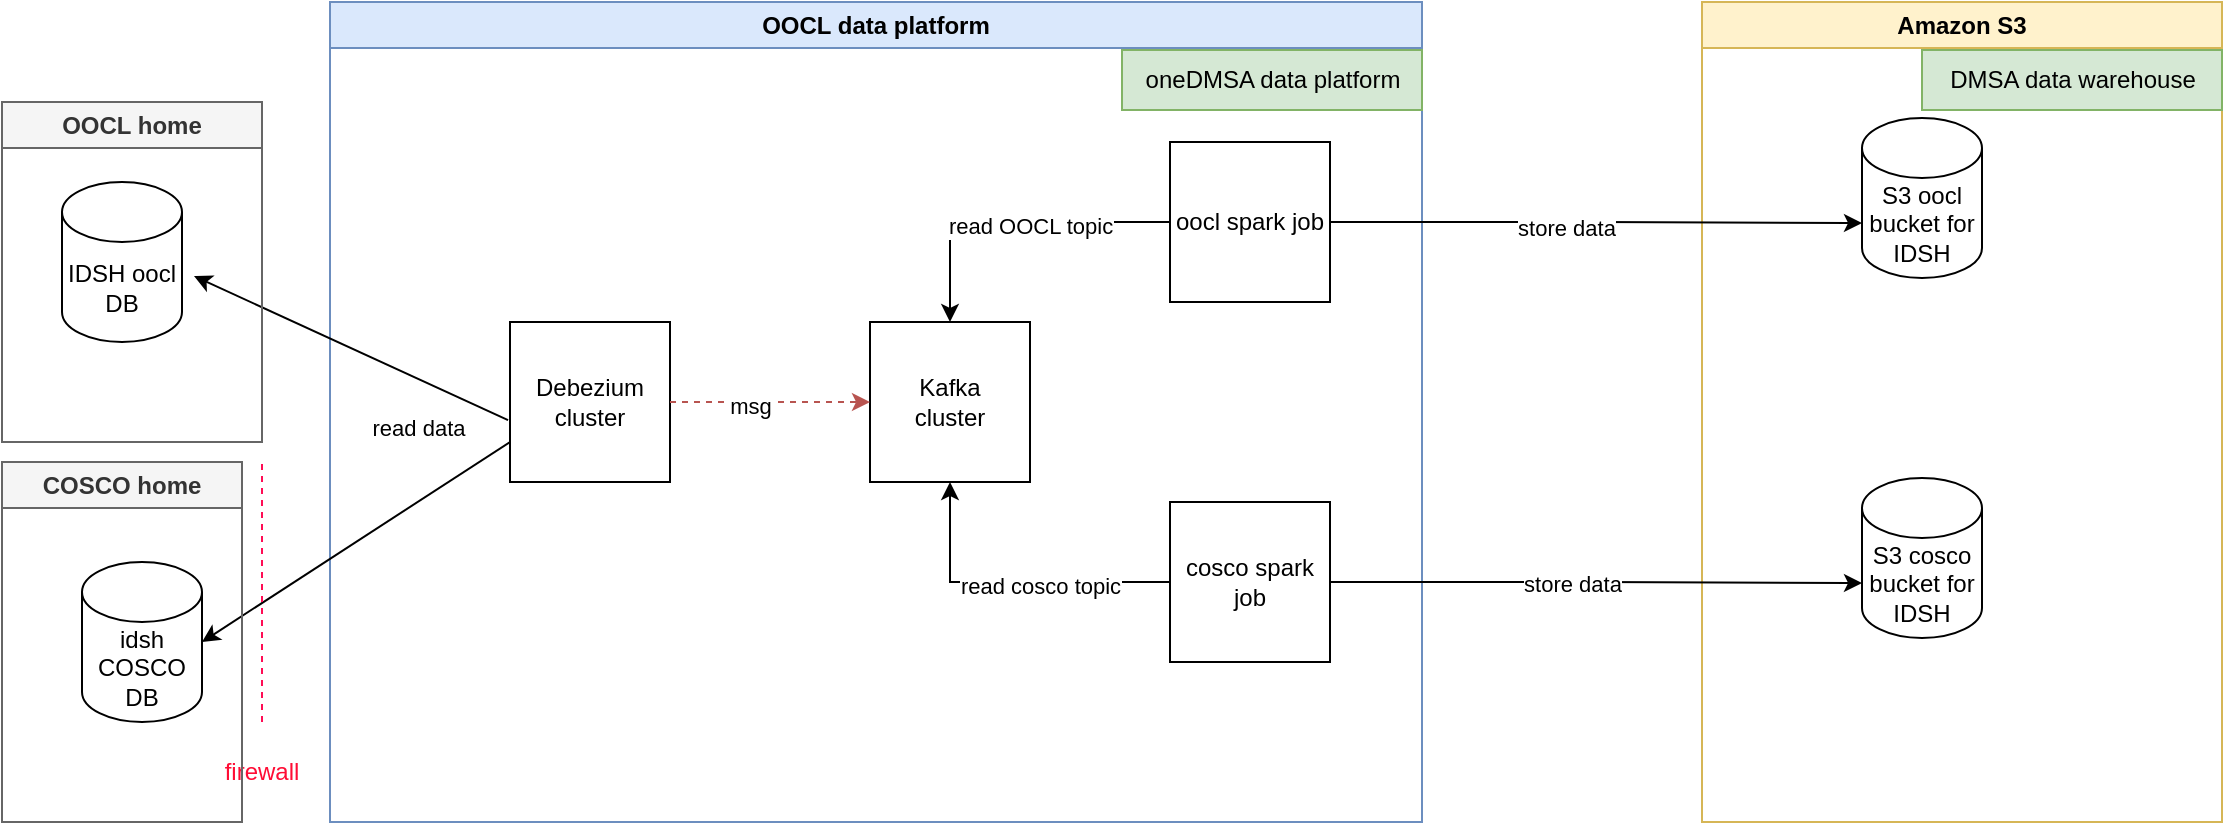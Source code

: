 <mxfile version="21.1.8" type="github">
  <diagram id="C5RBs43oDa-KdzZeNtuy" name="Page-1">
    <mxGraphModel dx="1434" dy="764" grid="1" gridSize="10" guides="1" tooltips="1" connect="1" arrows="1" fold="1" page="1" pageScale="1" pageWidth="1200" pageHeight="1920" math="0" shadow="0">
      <root>
        <mxCell id="WIyWlLk6GJQsqaUBKTNV-0" />
        <mxCell id="WIyWlLk6GJQsqaUBKTNV-1" parent="WIyWlLk6GJQsqaUBKTNV-0" />
        <mxCell id="fh893t8nvmRz90Sv5jeE-0" value="OOCL data platform" style="swimlane;whiteSpace=wrap;html=1;fillColor=#dae8fc;strokeColor=#6c8ebf;" vertex="1" parent="WIyWlLk6GJQsqaUBKTNV-1">
          <mxGeometry x="164" y="360" width="546" height="410" as="geometry" />
        </mxCell>
        <mxCell id="fh893t8nvmRz90Sv5jeE-6" value="Debezium&lt;br&gt;cluster" style="whiteSpace=wrap;html=1;aspect=fixed;" vertex="1" parent="fh893t8nvmRz90Sv5jeE-0">
          <mxGeometry x="90" y="160" width="80" height="80" as="geometry" />
        </mxCell>
        <mxCell id="fh893t8nvmRz90Sv5jeE-7" value="Kafka&lt;br&gt;cluster" style="whiteSpace=wrap;html=1;aspect=fixed;" vertex="1" parent="fh893t8nvmRz90Sv5jeE-0">
          <mxGeometry x="270" y="160" width="80" height="80" as="geometry" />
        </mxCell>
        <mxCell id="fh893t8nvmRz90Sv5jeE-13" value="" style="endArrow=classic;html=1;rounded=0;exitX=1;exitY=0.5;exitDx=0;exitDy=0;fillColor=#f8cecc;strokeColor=#b85450;dashed=1;" edge="1" parent="fh893t8nvmRz90Sv5jeE-0" source="fh893t8nvmRz90Sv5jeE-6" target="fh893t8nvmRz90Sv5jeE-7">
          <mxGeometry width="50" height="50" relative="1" as="geometry">
            <mxPoint x="360" y="380" as="sourcePoint" />
            <mxPoint x="410" y="330" as="targetPoint" />
          </mxGeometry>
        </mxCell>
        <mxCell id="fh893t8nvmRz90Sv5jeE-15" value="msg" style="edgeLabel;html=1;align=center;verticalAlign=middle;resizable=0;points=[];" vertex="1" connectable="0" parent="fh893t8nvmRz90Sv5jeE-13">
          <mxGeometry x="-0.2" y="-2" relative="1" as="geometry">
            <mxPoint as="offset" />
          </mxGeometry>
        </mxCell>
        <mxCell id="fh893t8nvmRz90Sv5jeE-20" style="edgeStyle=orthogonalEdgeStyle;rounded=0;orthogonalLoop=1;jettySize=auto;html=1;entryX=0.5;entryY=0;entryDx=0;entryDy=0;" edge="1" parent="fh893t8nvmRz90Sv5jeE-0" source="fh893t8nvmRz90Sv5jeE-16" target="fh893t8nvmRz90Sv5jeE-7">
          <mxGeometry relative="1" as="geometry" />
        </mxCell>
        <mxCell id="fh893t8nvmRz90Sv5jeE-21" value="read OOCL topic" style="edgeLabel;html=1;align=center;verticalAlign=middle;resizable=0;points=[];" vertex="1" connectable="0" parent="fh893t8nvmRz90Sv5jeE-20">
          <mxGeometry x="-0.125" y="2" relative="1" as="geometry">
            <mxPoint as="offset" />
          </mxGeometry>
        </mxCell>
        <mxCell id="fh893t8nvmRz90Sv5jeE-16" value="oocl spark job" style="whiteSpace=wrap;html=1;aspect=fixed;" vertex="1" parent="fh893t8nvmRz90Sv5jeE-0">
          <mxGeometry x="420" y="70" width="80" height="80" as="geometry" />
        </mxCell>
        <mxCell id="fh893t8nvmRz90Sv5jeE-19" style="edgeStyle=orthogonalEdgeStyle;rounded=0;orthogonalLoop=1;jettySize=auto;html=1;entryX=0.5;entryY=1;entryDx=0;entryDy=0;" edge="1" parent="fh893t8nvmRz90Sv5jeE-0" source="fh893t8nvmRz90Sv5jeE-17" target="fh893t8nvmRz90Sv5jeE-7">
          <mxGeometry relative="1" as="geometry" />
        </mxCell>
        <mxCell id="fh893t8nvmRz90Sv5jeE-22" value="read cosco topic" style="edgeLabel;html=1;align=center;verticalAlign=middle;resizable=0;points=[];" vertex="1" connectable="0" parent="fh893t8nvmRz90Sv5jeE-19">
          <mxGeometry x="-0.188" y="2" relative="1" as="geometry">
            <mxPoint as="offset" />
          </mxGeometry>
        </mxCell>
        <mxCell id="fh893t8nvmRz90Sv5jeE-17" value="cosco spark job" style="whiteSpace=wrap;html=1;aspect=fixed;" vertex="1" parent="fh893t8nvmRz90Sv5jeE-0">
          <mxGeometry x="420" y="250" width="80" height="80" as="geometry" />
        </mxCell>
        <mxCell id="fh893t8nvmRz90Sv5jeE-28" value="oneDMSA data platform" style="text;html=1;align=center;verticalAlign=middle;resizable=0;points=[];autosize=1;strokeColor=#82b366;fillColor=#d5e8d4;" vertex="1" parent="fh893t8nvmRz90Sv5jeE-0">
          <mxGeometry x="396" y="24" width="150" height="30" as="geometry" />
        </mxCell>
        <mxCell id="fh893t8nvmRz90Sv5jeE-3" value="Amazon S3" style="swimlane;whiteSpace=wrap;html=1;fillColor=#fff2cc;strokeColor=#d6b656;" vertex="1" parent="WIyWlLk6GJQsqaUBKTNV-1">
          <mxGeometry x="850" y="360" width="260" height="410" as="geometry" />
        </mxCell>
        <mxCell id="fh893t8nvmRz90Sv5jeE-1" value="S3 oocl bucket for IDSH" style="shape=cylinder3;whiteSpace=wrap;html=1;boundedLbl=1;backgroundOutline=1;size=15;" vertex="1" parent="fh893t8nvmRz90Sv5jeE-3">
          <mxGeometry x="80" y="58" width="60" height="80" as="geometry" />
        </mxCell>
        <mxCell id="fh893t8nvmRz90Sv5jeE-2" value="S3 cosco bucket for IDSH" style="shape=cylinder3;whiteSpace=wrap;html=1;boundedLbl=1;backgroundOutline=1;size=15;" vertex="1" parent="fh893t8nvmRz90Sv5jeE-3">
          <mxGeometry x="80" y="238" width="60" height="80" as="geometry" />
        </mxCell>
        <mxCell id="fh893t8nvmRz90Sv5jeE-27" value="DMSA data warehouse" style="text;html=1;align=center;verticalAlign=middle;resizable=0;points=[];autosize=1;strokeColor=#82b366;fillColor=#d5e8d4;" vertex="1" parent="fh893t8nvmRz90Sv5jeE-3">
          <mxGeometry x="110" y="24" width="150" height="30" as="geometry" />
        </mxCell>
        <mxCell id="fh893t8nvmRz90Sv5jeE-4" value="idsh COSCO DB" style="shape=cylinder3;whiteSpace=wrap;html=1;boundedLbl=1;backgroundOutline=1;size=15;" vertex="1" parent="WIyWlLk6GJQsqaUBKTNV-1">
          <mxGeometry x="40" y="640" width="60" height="80" as="geometry" />
        </mxCell>
        <mxCell id="fh893t8nvmRz90Sv5jeE-5" value="IDSH oocl DB" style="shape=cylinder3;whiteSpace=wrap;html=1;boundedLbl=1;backgroundOutline=1;size=15;" vertex="1" parent="WIyWlLk6GJQsqaUBKTNV-1">
          <mxGeometry x="30" y="450" width="60" height="80" as="geometry" />
        </mxCell>
        <mxCell id="fh893t8nvmRz90Sv5jeE-8" value="" style="endArrow=classic;html=1;rounded=0;exitX=-0.012;exitY=0.613;exitDx=0;exitDy=0;exitPerimeter=0;entryX=1.1;entryY=0.588;entryDx=0;entryDy=0;entryPerimeter=0;" edge="1" parent="WIyWlLk6GJQsqaUBKTNV-1" source="fh893t8nvmRz90Sv5jeE-6" target="fh893t8nvmRz90Sv5jeE-5">
          <mxGeometry width="50" height="50" relative="1" as="geometry">
            <mxPoint x="540" y="670" as="sourcePoint" />
            <mxPoint x="590" y="620" as="targetPoint" />
          </mxGeometry>
        </mxCell>
        <mxCell id="fh893t8nvmRz90Sv5jeE-9" value="read data" style="edgeLabel;html=1;align=center;verticalAlign=middle;resizable=0;points=[];" vertex="1" connectable="0" parent="fh893t8nvmRz90Sv5jeE-8">
          <mxGeometry x="0.283" y="1" relative="1" as="geometry">
            <mxPoint x="56" y="49" as="offset" />
          </mxGeometry>
        </mxCell>
        <mxCell id="fh893t8nvmRz90Sv5jeE-10" value="" style="endArrow=classic;html=1;rounded=0;exitX=0;exitY=0.75;exitDx=0;exitDy=0;entryX=1;entryY=0.5;entryDx=0;entryDy=0;entryPerimeter=0;" edge="1" parent="WIyWlLk6GJQsqaUBKTNV-1" source="fh893t8nvmRz90Sv5jeE-6" target="fh893t8nvmRz90Sv5jeE-4">
          <mxGeometry width="50" height="50" relative="1" as="geometry">
            <mxPoint x="540" y="670" as="sourcePoint" />
            <mxPoint x="590" y="620" as="targetPoint" />
          </mxGeometry>
        </mxCell>
        <mxCell id="fh893t8nvmRz90Sv5jeE-11" value="" style="endArrow=none;dashed=1;html=1;rounded=0;strokeColor=#FF0D55;" edge="1" parent="WIyWlLk6GJQsqaUBKTNV-1">
          <mxGeometry width="50" height="50" relative="1" as="geometry">
            <mxPoint x="130" y="720" as="sourcePoint" />
            <mxPoint x="130" y="590" as="targetPoint" />
          </mxGeometry>
        </mxCell>
        <mxCell id="fh893t8nvmRz90Sv5jeE-12" value="&lt;font color=&quot;#ff0d35&quot;&gt;firewall&lt;/font&gt;" style="text;html=1;strokeColor=none;fillColor=none;align=center;verticalAlign=middle;whiteSpace=wrap;rounded=0;" vertex="1" parent="WIyWlLk6GJQsqaUBKTNV-1">
          <mxGeometry x="100" y="730" width="60" height="30" as="geometry" />
        </mxCell>
        <mxCell id="fh893t8nvmRz90Sv5jeE-23" style="edgeStyle=orthogonalEdgeStyle;rounded=0;orthogonalLoop=1;jettySize=auto;html=1;entryX=0;entryY=0;entryDx=0;entryDy=52.5;entryPerimeter=0;" edge="1" parent="WIyWlLk6GJQsqaUBKTNV-1" source="fh893t8nvmRz90Sv5jeE-16" target="fh893t8nvmRz90Sv5jeE-1">
          <mxGeometry relative="1" as="geometry" />
        </mxCell>
        <mxCell id="fh893t8nvmRz90Sv5jeE-25" value="store data" style="edgeLabel;html=1;align=center;verticalAlign=middle;resizable=0;points=[];" vertex="1" connectable="0" parent="fh893t8nvmRz90Sv5jeE-23">
          <mxGeometry x="-0.114" y="-3" relative="1" as="geometry">
            <mxPoint as="offset" />
          </mxGeometry>
        </mxCell>
        <mxCell id="fh893t8nvmRz90Sv5jeE-24" style="edgeStyle=orthogonalEdgeStyle;rounded=0;orthogonalLoop=1;jettySize=auto;html=1;entryX=0;entryY=0;entryDx=0;entryDy=52.5;entryPerimeter=0;" edge="1" parent="WIyWlLk6GJQsqaUBKTNV-1" source="fh893t8nvmRz90Sv5jeE-17" target="fh893t8nvmRz90Sv5jeE-2">
          <mxGeometry relative="1" as="geometry" />
        </mxCell>
        <mxCell id="fh893t8nvmRz90Sv5jeE-26" value="store data" style="edgeLabel;html=1;align=center;verticalAlign=middle;resizable=0;points=[];" vertex="1" connectable="0" parent="fh893t8nvmRz90Sv5jeE-24">
          <mxGeometry x="-0.092" y="-1" relative="1" as="geometry">
            <mxPoint as="offset" />
          </mxGeometry>
        </mxCell>
        <mxCell id="fh893t8nvmRz90Sv5jeE-29" value="COSCO home" style="swimlane;whiteSpace=wrap;html=1;fillColor=#f5f5f5;fontColor=#333333;strokeColor=#666666;" vertex="1" parent="WIyWlLk6GJQsqaUBKTNV-1">
          <mxGeometry y="590" width="120" height="180" as="geometry" />
        </mxCell>
        <mxCell id="fh893t8nvmRz90Sv5jeE-30" value="OOCL home" style="swimlane;whiteSpace=wrap;html=1;fillColor=#f5f5f5;fontColor=#333333;strokeColor=#666666;" vertex="1" parent="WIyWlLk6GJQsqaUBKTNV-1">
          <mxGeometry y="410" width="130" height="170" as="geometry" />
        </mxCell>
      </root>
    </mxGraphModel>
  </diagram>
</mxfile>
